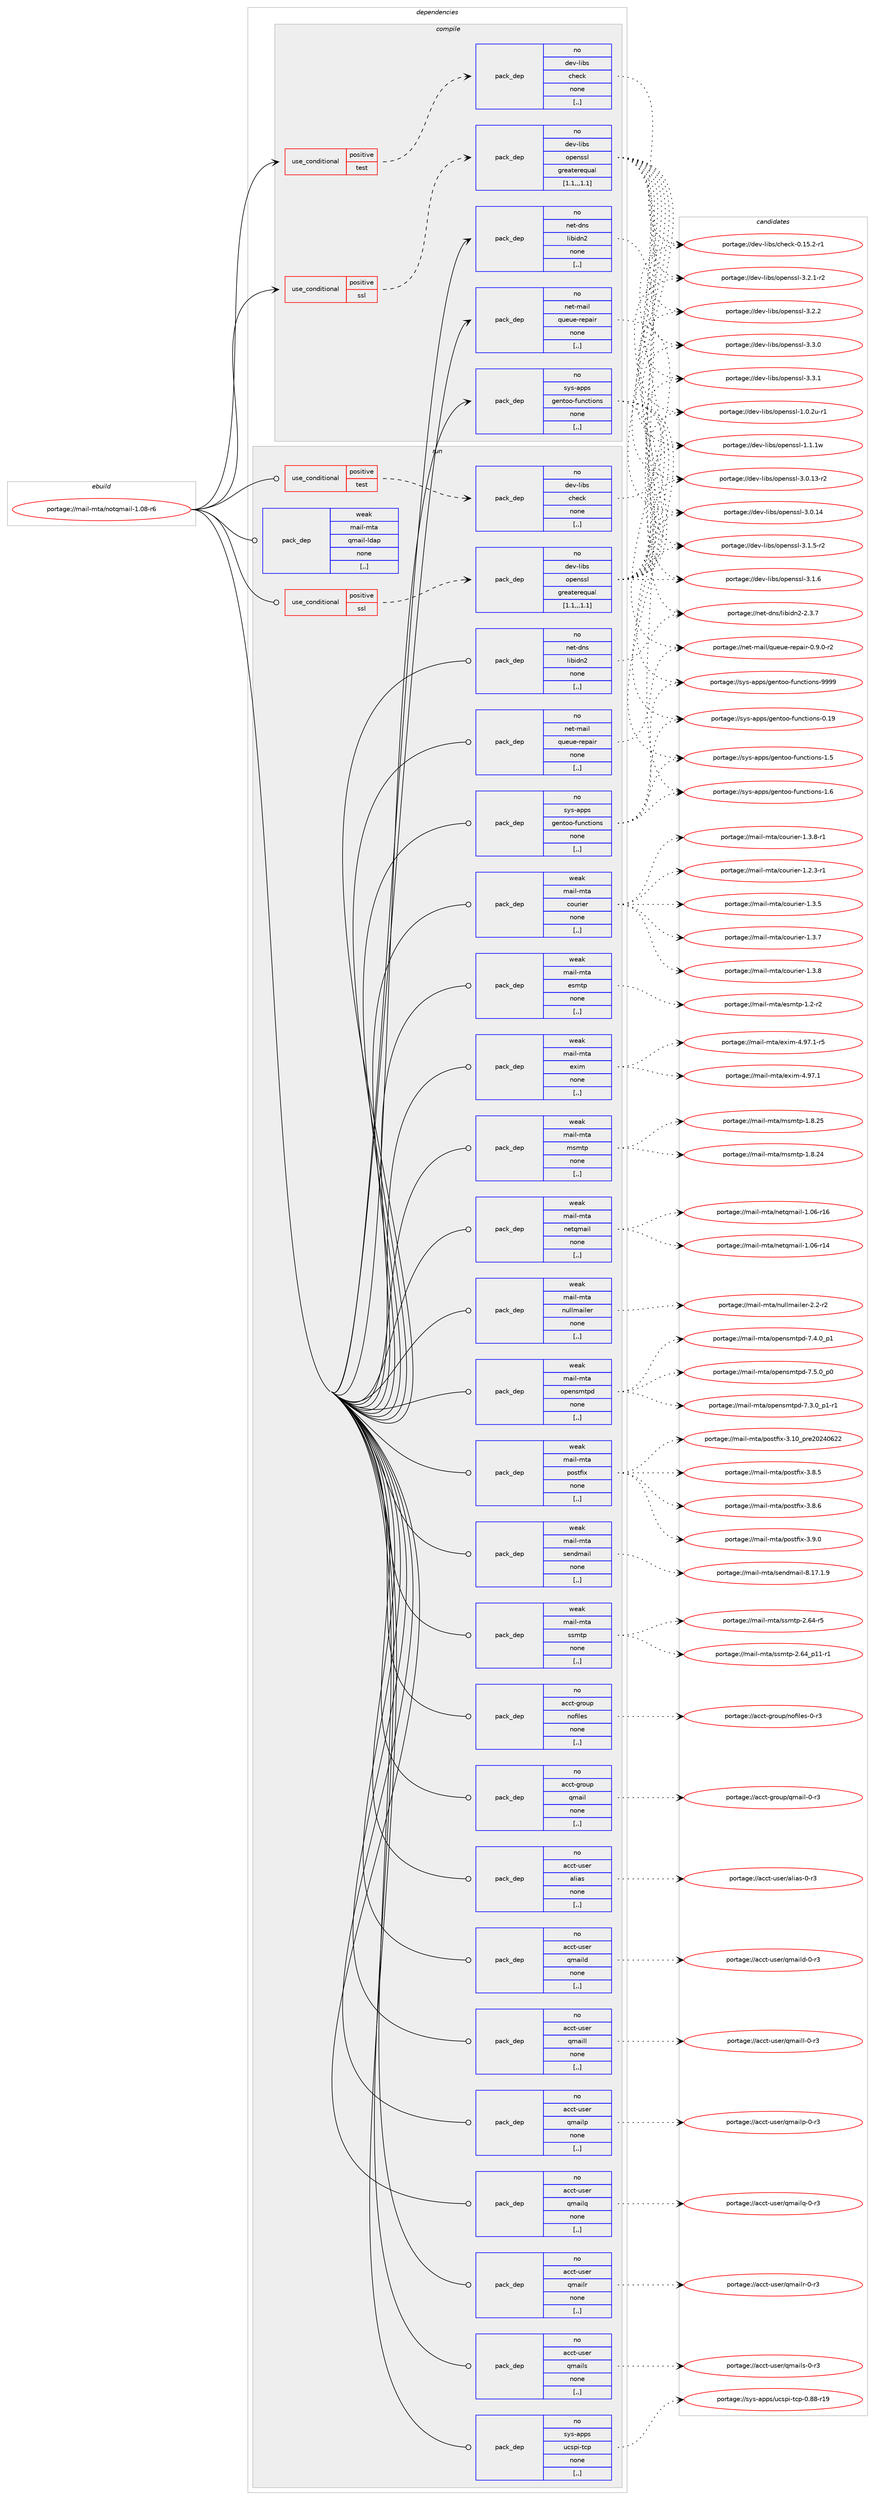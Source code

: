 digraph prolog {

# *************
# Graph options
# *************

newrank=true;
concentrate=true;
compound=true;
graph [rankdir=LR,fontname=Helvetica,fontsize=10,ranksep=1.5];#, ranksep=2.5, nodesep=0.2];
edge  [arrowhead=vee];
node  [fontname=Helvetica,fontsize=10];

# **********
# The ebuild
# **********

subgraph cluster_leftcol {
color=gray;
rank=same;
label=<<i>ebuild</i>>;
id [label="portage://mail-mta/notqmail-1.08-r6", color=red, width=4, href="../mail-mta/notqmail-1.08-r6.svg"];
}

# ****************
# The dependencies
# ****************

subgraph cluster_midcol {
color=gray;
label=<<i>dependencies</i>>;
subgraph cluster_compile {
fillcolor="#eeeeee";
style=filled;
label=<<i>compile</i>>;
subgraph cond69063 {
dependency274754 [label=<<TABLE BORDER="0" CELLBORDER="1" CELLSPACING="0" CELLPADDING="4"><TR><TD ROWSPAN="3" CELLPADDING="10">use_conditional</TD></TR><TR><TD>positive</TD></TR><TR><TD>ssl</TD></TR></TABLE>>, shape=none, color=red];
subgraph pack203435 {
dependency274755 [label=<<TABLE BORDER="0" CELLBORDER="1" CELLSPACING="0" CELLPADDING="4" WIDTH="220"><TR><TD ROWSPAN="6" CELLPADDING="30">pack_dep</TD></TR><TR><TD WIDTH="110">no</TD></TR><TR><TD>dev-libs</TD></TR><TR><TD>openssl</TD></TR><TR><TD>greaterequal</TD></TR><TR><TD>[1.1,,,1.1]</TD></TR></TABLE>>, shape=none, color=blue];
}
dependency274754:e -> dependency274755:w [weight=20,style="dashed",arrowhead="vee"];
}
id:e -> dependency274754:w [weight=20,style="solid",arrowhead="vee"];
subgraph cond69064 {
dependency274756 [label=<<TABLE BORDER="0" CELLBORDER="1" CELLSPACING="0" CELLPADDING="4"><TR><TD ROWSPAN="3" CELLPADDING="10">use_conditional</TD></TR><TR><TD>positive</TD></TR><TR><TD>test</TD></TR></TABLE>>, shape=none, color=red];
subgraph pack203436 {
dependency274757 [label=<<TABLE BORDER="0" CELLBORDER="1" CELLSPACING="0" CELLPADDING="4" WIDTH="220"><TR><TD ROWSPAN="6" CELLPADDING="30">pack_dep</TD></TR><TR><TD WIDTH="110">no</TD></TR><TR><TD>dev-libs</TD></TR><TR><TD>check</TD></TR><TR><TD>none</TD></TR><TR><TD>[,,]</TD></TR></TABLE>>, shape=none, color=blue];
}
dependency274756:e -> dependency274757:w [weight=20,style="dashed",arrowhead="vee"];
}
id:e -> dependency274756:w [weight=20,style="solid",arrowhead="vee"];
subgraph pack203437 {
dependency274758 [label=<<TABLE BORDER="0" CELLBORDER="1" CELLSPACING="0" CELLPADDING="4" WIDTH="220"><TR><TD ROWSPAN="6" CELLPADDING="30">pack_dep</TD></TR><TR><TD WIDTH="110">no</TD></TR><TR><TD>net-dns</TD></TR><TR><TD>libidn2</TD></TR><TR><TD>none</TD></TR><TR><TD>[,,]</TD></TR></TABLE>>, shape=none, color=blue];
}
id:e -> dependency274758:w [weight=20,style="solid",arrowhead="vee"];
subgraph pack203438 {
dependency274759 [label=<<TABLE BORDER="0" CELLBORDER="1" CELLSPACING="0" CELLPADDING="4" WIDTH="220"><TR><TD ROWSPAN="6" CELLPADDING="30">pack_dep</TD></TR><TR><TD WIDTH="110">no</TD></TR><TR><TD>net-mail</TD></TR><TR><TD>queue-repair</TD></TR><TR><TD>none</TD></TR><TR><TD>[,,]</TD></TR></TABLE>>, shape=none, color=blue];
}
id:e -> dependency274759:w [weight=20,style="solid",arrowhead="vee"];
subgraph pack203439 {
dependency274760 [label=<<TABLE BORDER="0" CELLBORDER="1" CELLSPACING="0" CELLPADDING="4" WIDTH="220"><TR><TD ROWSPAN="6" CELLPADDING="30">pack_dep</TD></TR><TR><TD WIDTH="110">no</TD></TR><TR><TD>sys-apps</TD></TR><TR><TD>gentoo-functions</TD></TR><TR><TD>none</TD></TR><TR><TD>[,,]</TD></TR></TABLE>>, shape=none, color=blue];
}
id:e -> dependency274760:w [weight=20,style="solid",arrowhead="vee"];
}
subgraph cluster_compileandrun {
fillcolor="#eeeeee";
style=filled;
label=<<i>compile and run</i>>;
}
subgraph cluster_run {
fillcolor="#eeeeee";
style=filled;
label=<<i>run</i>>;
subgraph cond69065 {
dependency274761 [label=<<TABLE BORDER="0" CELLBORDER="1" CELLSPACING="0" CELLPADDING="4"><TR><TD ROWSPAN="3" CELLPADDING="10">use_conditional</TD></TR><TR><TD>positive</TD></TR><TR><TD>ssl</TD></TR></TABLE>>, shape=none, color=red];
subgraph pack203440 {
dependency274762 [label=<<TABLE BORDER="0" CELLBORDER="1" CELLSPACING="0" CELLPADDING="4" WIDTH="220"><TR><TD ROWSPAN="6" CELLPADDING="30">pack_dep</TD></TR><TR><TD WIDTH="110">no</TD></TR><TR><TD>dev-libs</TD></TR><TR><TD>openssl</TD></TR><TR><TD>greaterequal</TD></TR><TR><TD>[1.1,,,1.1]</TD></TR></TABLE>>, shape=none, color=blue];
}
dependency274761:e -> dependency274762:w [weight=20,style="dashed",arrowhead="vee"];
}
id:e -> dependency274761:w [weight=20,style="solid",arrowhead="odot"];
subgraph cond69066 {
dependency274763 [label=<<TABLE BORDER="0" CELLBORDER="1" CELLSPACING="0" CELLPADDING="4"><TR><TD ROWSPAN="3" CELLPADDING="10">use_conditional</TD></TR><TR><TD>positive</TD></TR><TR><TD>test</TD></TR></TABLE>>, shape=none, color=red];
subgraph pack203441 {
dependency274764 [label=<<TABLE BORDER="0" CELLBORDER="1" CELLSPACING="0" CELLPADDING="4" WIDTH="220"><TR><TD ROWSPAN="6" CELLPADDING="30">pack_dep</TD></TR><TR><TD WIDTH="110">no</TD></TR><TR><TD>dev-libs</TD></TR><TR><TD>check</TD></TR><TR><TD>none</TD></TR><TR><TD>[,,]</TD></TR></TABLE>>, shape=none, color=blue];
}
dependency274763:e -> dependency274764:w [weight=20,style="dashed",arrowhead="vee"];
}
id:e -> dependency274763:w [weight=20,style="solid",arrowhead="odot"];
subgraph pack203442 {
dependency274765 [label=<<TABLE BORDER="0" CELLBORDER="1" CELLSPACING="0" CELLPADDING="4" WIDTH="220"><TR><TD ROWSPAN="6" CELLPADDING="30">pack_dep</TD></TR><TR><TD WIDTH="110">no</TD></TR><TR><TD>acct-group</TD></TR><TR><TD>nofiles</TD></TR><TR><TD>none</TD></TR><TR><TD>[,,]</TD></TR></TABLE>>, shape=none, color=blue];
}
id:e -> dependency274765:w [weight=20,style="solid",arrowhead="odot"];
subgraph pack203443 {
dependency274766 [label=<<TABLE BORDER="0" CELLBORDER="1" CELLSPACING="0" CELLPADDING="4" WIDTH="220"><TR><TD ROWSPAN="6" CELLPADDING="30">pack_dep</TD></TR><TR><TD WIDTH="110">no</TD></TR><TR><TD>acct-group</TD></TR><TR><TD>qmail</TD></TR><TR><TD>none</TD></TR><TR><TD>[,,]</TD></TR></TABLE>>, shape=none, color=blue];
}
id:e -> dependency274766:w [weight=20,style="solid",arrowhead="odot"];
subgraph pack203444 {
dependency274767 [label=<<TABLE BORDER="0" CELLBORDER="1" CELLSPACING="0" CELLPADDING="4" WIDTH="220"><TR><TD ROWSPAN="6" CELLPADDING="30">pack_dep</TD></TR><TR><TD WIDTH="110">no</TD></TR><TR><TD>acct-user</TD></TR><TR><TD>alias</TD></TR><TR><TD>none</TD></TR><TR><TD>[,,]</TD></TR></TABLE>>, shape=none, color=blue];
}
id:e -> dependency274767:w [weight=20,style="solid",arrowhead="odot"];
subgraph pack203445 {
dependency274768 [label=<<TABLE BORDER="0" CELLBORDER="1" CELLSPACING="0" CELLPADDING="4" WIDTH="220"><TR><TD ROWSPAN="6" CELLPADDING="30">pack_dep</TD></TR><TR><TD WIDTH="110">no</TD></TR><TR><TD>acct-user</TD></TR><TR><TD>qmaild</TD></TR><TR><TD>none</TD></TR><TR><TD>[,,]</TD></TR></TABLE>>, shape=none, color=blue];
}
id:e -> dependency274768:w [weight=20,style="solid",arrowhead="odot"];
subgraph pack203446 {
dependency274769 [label=<<TABLE BORDER="0" CELLBORDER="1" CELLSPACING="0" CELLPADDING="4" WIDTH="220"><TR><TD ROWSPAN="6" CELLPADDING="30">pack_dep</TD></TR><TR><TD WIDTH="110">no</TD></TR><TR><TD>acct-user</TD></TR><TR><TD>qmaill</TD></TR><TR><TD>none</TD></TR><TR><TD>[,,]</TD></TR></TABLE>>, shape=none, color=blue];
}
id:e -> dependency274769:w [weight=20,style="solid",arrowhead="odot"];
subgraph pack203447 {
dependency274770 [label=<<TABLE BORDER="0" CELLBORDER="1" CELLSPACING="0" CELLPADDING="4" WIDTH="220"><TR><TD ROWSPAN="6" CELLPADDING="30">pack_dep</TD></TR><TR><TD WIDTH="110">no</TD></TR><TR><TD>acct-user</TD></TR><TR><TD>qmailp</TD></TR><TR><TD>none</TD></TR><TR><TD>[,,]</TD></TR></TABLE>>, shape=none, color=blue];
}
id:e -> dependency274770:w [weight=20,style="solid",arrowhead="odot"];
subgraph pack203448 {
dependency274771 [label=<<TABLE BORDER="0" CELLBORDER="1" CELLSPACING="0" CELLPADDING="4" WIDTH="220"><TR><TD ROWSPAN="6" CELLPADDING="30">pack_dep</TD></TR><TR><TD WIDTH="110">no</TD></TR><TR><TD>acct-user</TD></TR><TR><TD>qmailq</TD></TR><TR><TD>none</TD></TR><TR><TD>[,,]</TD></TR></TABLE>>, shape=none, color=blue];
}
id:e -> dependency274771:w [weight=20,style="solid",arrowhead="odot"];
subgraph pack203449 {
dependency274772 [label=<<TABLE BORDER="0" CELLBORDER="1" CELLSPACING="0" CELLPADDING="4" WIDTH="220"><TR><TD ROWSPAN="6" CELLPADDING="30">pack_dep</TD></TR><TR><TD WIDTH="110">no</TD></TR><TR><TD>acct-user</TD></TR><TR><TD>qmailr</TD></TR><TR><TD>none</TD></TR><TR><TD>[,,]</TD></TR></TABLE>>, shape=none, color=blue];
}
id:e -> dependency274772:w [weight=20,style="solid",arrowhead="odot"];
subgraph pack203450 {
dependency274773 [label=<<TABLE BORDER="0" CELLBORDER="1" CELLSPACING="0" CELLPADDING="4" WIDTH="220"><TR><TD ROWSPAN="6" CELLPADDING="30">pack_dep</TD></TR><TR><TD WIDTH="110">no</TD></TR><TR><TD>acct-user</TD></TR><TR><TD>qmails</TD></TR><TR><TD>none</TD></TR><TR><TD>[,,]</TD></TR></TABLE>>, shape=none, color=blue];
}
id:e -> dependency274773:w [weight=20,style="solid",arrowhead="odot"];
subgraph pack203451 {
dependency274774 [label=<<TABLE BORDER="0" CELLBORDER="1" CELLSPACING="0" CELLPADDING="4" WIDTH="220"><TR><TD ROWSPAN="6" CELLPADDING="30">pack_dep</TD></TR><TR><TD WIDTH="110">no</TD></TR><TR><TD>net-dns</TD></TR><TR><TD>libidn2</TD></TR><TR><TD>none</TD></TR><TR><TD>[,,]</TD></TR></TABLE>>, shape=none, color=blue];
}
id:e -> dependency274774:w [weight=20,style="solid",arrowhead="odot"];
subgraph pack203452 {
dependency274775 [label=<<TABLE BORDER="0" CELLBORDER="1" CELLSPACING="0" CELLPADDING="4" WIDTH="220"><TR><TD ROWSPAN="6" CELLPADDING="30">pack_dep</TD></TR><TR><TD WIDTH="110">no</TD></TR><TR><TD>net-mail</TD></TR><TR><TD>queue-repair</TD></TR><TR><TD>none</TD></TR><TR><TD>[,,]</TD></TR></TABLE>>, shape=none, color=blue];
}
id:e -> dependency274775:w [weight=20,style="solid",arrowhead="odot"];
subgraph pack203453 {
dependency274776 [label=<<TABLE BORDER="0" CELLBORDER="1" CELLSPACING="0" CELLPADDING="4" WIDTH="220"><TR><TD ROWSPAN="6" CELLPADDING="30">pack_dep</TD></TR><TR><TD WIDTH="110">no</TD></TR><TR><TD>sys-apps</TD></TR><TR><TD>gentoo-functions</TD></TR><TR><TD>none</TD></TR><TR><TD>[,,]</TD></TR></TABLE>>, shape=none, color=blue];
}
id:e -> dependency274776:w [weight=20,style="solid",arrowhead="odot"];
subgraph pack203454 {
dependency274777 [label=<<TABLE BORDER="0" CELLBORDER="1" CELLSPACING="0" CELLPADDING="4" WIDTH="220"><TR><TD ROWSPAN="6" CELLPADDING="30">pack_dep</TD></TR><TR><TD WIDTH="110">no</TD></TR><TR><TD>sys-apps</TD></TR><TR><TD>ucspi-tcp</TD></TR><TR><TD>none</TD></TR><TR><TD>[,,]</TD></TR></TABLE>>, shape=none, color=blue];
}
id:e -> dependency274777:w [weight=20,style="solid",arrowhead="odot"];
subgraph pack203455 {
dependency274778 [label=<<TABLE BORDER="0" CELLBORDER="1" CELLSPACING="0" CELLPADDING="4" WIDTH="220"><TR><TD ROWSPAN="6" CELLPADDING="30">pack_dep</TD></TR><TR><TD WIDTH="110">weak</TD></TR><TR><TD>mail-mta</TD></TR><TR><TD>courier</TD></TR><TR><TD>none</TD></TR><TR><TD>[,,]</TD></TR></TABLE>>, shape=none, color=blue];
}
id:e -> dependency274778:w [weight=20,style="solid",arrowhead="odot"];
subgraph pack203456 {
dependency274779 [label=<<TABLE BORDER="0" CELLBORDER="1" CELLSPACING="0" CELLPADDING="4" WIDTH="220"><TR><TD ROWSPAN="6" CELLPADDING="30">pack_dep</TD></TR><TR><TD WIDTH="110">weak</TD></TR><TR><TD>mail-mta</TD></TR><TR><TD>esmtp</TD></TR><TR><TD>none</TD></TR><TR><TD>[,,]</TD></TR></TABLE>>, shape=none, color=blue];
}
id:e -> dependency274779:w [weight=20,style="solid",arrowhead="odot"];
subgraph pack203457 {
dependency274780 [label=<<TABLE BORDER="0" CELLBORDER="1" CELLSPACING="0" CELLPADDING="4" WIDTH="220"><TR><TD ROWSPAN="6" CELLPADDING="30">pack_dep</TD></TR><TR><TD WIDTH="110">weak</TD></TR><TR><TD>mail-mta</TD></TR><TR><TD>exim</TD></TR><TR><TD>none</TD></TR><TR><TD>[,,]</TD></TR></TABLE>>, shape=none, color=blue];
}
id:e -> dependency274780:w [weight=20,style="solid",arrowhead="odot"];
subgraph pack203458 {
dependency274781 [label=<<TABLE BORDER="0" CELLBORDER="1" CELLSPACING="0" CELLPADDING="4" WIDTH="220"><TR><TD ROWSPAN="6" CELLPADDING="30">pack_dep</TD></TR><TR><TD WIDTH="110">weak</TD></TR><TR><TD>mail-mta</TD></TR><TR><TD>msmtp</TD></TR><TR><TD>none</TD></TR><TR><TD>[,,]</TD></TR></TABLE>>, shape=none, color=blue];
}
id:e -> dependency274781:w [weight=20,style="solid",arrowhead="odot"];
subgraph pack203459 {
dependency274782 [label=<<TABLE BORDER="0" CELLBORDER="1" CELLSPACING="0" CELLPADDING="4" WIDTH="220"><TR><TD ROWSPAN="6" CELLPADDING="30">pack_dep</TD></TR><TR><TD WIDTH="110">weak</TD></TR><TR><TD>mail-mta</TD></TR><TR><TD>netqmail</TD></TR><TR><TD>none</TD></TR><TR><TD>[,,]</TD></TR></TABLE>>, shape=none, color=blue];
}
id:e -> dependency274782:w [weight=20,style="solid",arrowhead="odot"];
subgraph pack203460 {
dependency274783 [label=<<TABLE BORDER="0" CELLBORDER="1" CELLSPACING="0" CELLPADDING="4" WIDTH="220"><TR><TD ROWSPAN="6" CELLPADDING="30">pack_dep</TD></TR><TR><TD WIDTH="110">weak</TD></TR><TR><TD>mail-mta</TD></TR><TR><TD>nullmailer</TD></TR><TR><TD>none</TD></TR><TR><TD>[,,]</TD></TR></TABLE>>, shape=none, color=blue];
}
id:e -> dependency274783:w [weight=20,style="solid",arrowhead="odot"];
subgraph pack203461 {
dependency274784 [label=<<TABLE BORDER="0" CELLBORDER="1" CELLSPACING="0" CELLPADDING="4" WIDTH="220"><TR><TD ROWSPAN="6" CELLPADDING="30">pack_dep</TD></TR><TR><TD WIDTH="110">weak</TD></TR><TR><TD>mail-mta</TD></TR><TR><TD>opensmtpd</TD></TR><TR><TD>none</TD></TR><TR><TD>[,,]</TD></TR></TABLE>>, shape=none, color=blue];
}
id:e -> dependency274784:w [weight=20,style="solid",arrowhead="odot"];
subgraph pack203462 {
dependency274785 [label=<<TABLE BORDER="0" CELLBORDER="1" CELLSPACING="0" CELLPADDING="4" WIDTH="220"><TR><TD ROWSPAN="6" CELLPADDING="30">pack_dep</TD></TR><TR><TD WIDTH="110">weak</TD></TR><TR><TD>mail-mta</TD></TR><TR><TD>postfix</TD></TR><TR><TD>none</TD></TR><TR><TD>[,,]</TD></TR></TABLE>>, shape=none, color=blue];
}
id:e -> dependency274785:w [weight=20,style="solid",arrowhead="odot"];
subgraph pack203463 {
dependency274786 [label=<<TABLE BORDER="0" CELLBORDER="1" CELLSPACING="0" CELLPADDING="4" WIDTH="220"><TR><TD ROWSPAN="6" CELLPADDING="30">pack_dep</TD></TR><TR><TD WIDTH="110">weak</TD></TR><TR><TD>mail-mta</TD></TR><TR><TD>qmail-ldap</TD></TR><TR><TD>none</TD></TR><TR><TD>[,,]</TD></TR></TABLE>>, shape=none, color=blue];
}
id:e -> dependency274786:w [weight=20,style="solid",arrowhead="odot"];
subgraph pack203464 {
dependency274787 [label=<<TABLE BORDER="0" CELLBORDER="1" CELLSPACING="0" CELLPADDING="4" WIDTH="220"><TR><TD ROWSPAN="6" CELLPADDING="30">pack_dep</TD></TR><TR><TD WIDTH="110">weak</TD></TR><TR><TD>mail-mta</TD></TR><TR><TD>sendmail</TD></TR><TR><TD>none</TD></TR><TR><TD>[,,]</TD></TR></TABLE>>, shape=none, color=blue];
}
id:e -> dependency274787:w [weight=20,style="solid",arrowhead="odot"];
subgraph pack203465 {
dependency274788 [label=<<TABLE BORDER="0" CELLBORDER="1" CELLSPACING="0" CELLPADDING="4" WIDTH="220"><TR><TD ROWSPAN="6" CELLPADDING="30">pack_dep</TD></TR><TR><TD WIDTH="110">weak</TD></TR><TR><TD>mail-mta</TD></TR><TR><TD>ssmtp</TD></TR><TR><TD>none</TD></TR><TR><TD>[,,]</TD></TR></TABLE>>, shape=none, color=blue];
}
id:e -> dependency274788:w [weight=20,style="solid",arrowhead="odot"];
}
}

# **************
# The candidates
# **************

subgraph cluster_choices {
rank=same;
color=gray;
label=<<i>candidates</i>>;

subgraph choice203435 {
color=black;
nodesep=1;
choice1001011184510810598115471111121011101151151084549464846501174511449 [label="portage://dev-libs/openssl-1.0.2u-r1", color=red, width=4,href="../dev-libs/openssl-1.0.2u-r1.svg"];
choice100101118451081059811547111112101110115115108454946494649119 [label="portage://dev-libs/openssl-1.1.1w", color=red, width=4,href="../dev-libs/openssl-1.1.1w.svg"];
choice100101118451081059811547111112101110115115108455146484649514511450 [label="portage://dev-libs/openssl-3.0.13-r2", color=red, width=4,href="../dev-libs/openssl-3.0.13-r2.svg"];
choice10010111845108105981154711111210111011511510845514648464952 [label="portage://dev-libs/openssl-3.0.14", color=red, width=4,href="../dev-libs/openssl-3.0.14.svg"];
choice1001011184510810598115471111121011101151151084551464946534511450 [label="portage://dev-libs/openssl-3.1.5-r2", color=red, width=4,href="../dev-libs/openssl-3.1.5-r2.svg"];
choice100101118451081059811547111112101110115115108455146494654 [label="portage://dev-libs/openssl-3.1.6", color=red, width=4,href="../dev-libs/openssl-3.1.6.svg"];
choice1001011184510810598115471111121011101151151084551465046494511450 [label="portage://dev-libs/openssl-3.2.1-r2", color=red, width=4,href="../dev-libs/openssl-3.2.1-r2.svg"];
choice100101118451081059811547111112101110115115108455146504650 [label="portage://dev-libs/openssl-3.2.2", color=red, width=4,href="../dev-libs/openssl-3.2.2.svg"];
choice100101118451081059811547111112101110115115108455146514648 [label="portage://dev-libs/openssl-3.3.0", color=red, width=4,href="../dev-libs/openssl-3.3.0.svg"];
choice100101118451081059811547111112101110115115108455146514649 [label="portage://dev-libs/openssl-3.3.1", color=red, width=4,href="../dev-libs/openssl-3.3.1.svg"];
dependency274755:e -> choice1001011184510810598115471111121011101151151084549464846501174511449:w [style=dotted,weight="100"];
dependency274755:e -> choice100101118451081059811547111112101110115115108454946494649119:w [style=dotted,weight="100"];
dependency274755:e -> choice100101118451081059811547111112101110115115108455146484649514511450:w [style=dotted,weight="100"];
dependency274755:e -> choice10010111845108105981154711111210111011511510845514648464952:w [style=dotted,weight="100"];
dependency274755:e -> choice1001011184510810598115471111121011101151151084551464946534511450:w [style=dotted,weight="100"];
dependency274755:e -> choice100101118451081059811547111112101110115115108455146494654:w [style=dotted,weight="100"];
dependency274755:e -> choice1001011184510810598115471111121011101151151084551465046494511450:w [style=dotted,weight="100"];
dependency274755:e -> choice100101118451081059811547111112101110115115108455146504650:w [style=dotted,weight="100"];
dependency274755:e -> choice100101118451081059811547111112101110115115108455146514648:w [style=dotted,weight="100"];
dependency274755:e -> choice100101118451081059811547111112101110115115108455146514649:w [style=dotted,weight="100"];
}
subgraph choice203436 {
color=black;
nodesep=1;
choice1001011184510810598115479910410199107454846495346504511449 [label="portage://dev-libs/check-0.15.2-r1", color=red, width=4,href="../dev-libs/check-0.15.2-r1.svg"];
dependency274757:e -> choice1001011184510810598115479910410199107454846495346504511449:w [style=dotted,weight="100"];
}
subgraph choice203437 {
color=black;
nodesep=1;
choice11010111645100110115471081059810510011050455046514655 [label="portage://net-dns/libidn2-2.3.7", color=red, width=4,href="../net-dns/libidn2-2.3.7.svg"];
dependency274758:e -> choice11010111645100110115471081059810510011050455046514655:w [style=dotted,weight="100"];
}
subgraph choice203438 {
color=black;
nodesep=1;
choice11010111645109971051084711311710111710145114101112971051144548465746484511450 [label="portage://net-mail/queue-repair-0.9.0-r2", color=red, width=4,href="../net-mail/queue-repair-0.9.0-r2.svg"];
dependency274759:e -> choice11010111645109971051084711311710111710145114101112971051144548465746484511450:w [style=dotted,weight="100"];
}
subgraph choice203439 {
color=black;
nodesep=1;
choice11512111545971121121154710310111011611111145102117110991161051111101154548464957 [label="portage://sys-apps/gentoo-functions-0.19", color=red, width=4,href="../sys-apps/gentoo-functions-0.19.svg"];
choice115121115459711211211547103101110116111111451021171109911610511111011545494653 [label="portage://sys-apps/gentoo-functions-1.5", color=red, width=4,href="../sys-apps/gentoo-functions-1.5.svg"];
choice115121115459711211211547103101110116111111451021171109911610511111011545494654 [label="portage://sys-apps/gentoo-functions-1.6", color=red, width=4,href="../sys-apps/gentoo-functions-1.6.svg"];
choice11512111545971121121154710310111011611111145102117110991161051111101154557575757 [label="portage://sys-apps/gentoo-functions-9999", color=red, width=4,href="../sys-apps/gentoo-functions-9999.svg"];
dependency274760:e -> choice11512111545971121121154710310111011611111145102117110991161051111101154548464957:w [style=dotted,weight="100"];
dependency274760:e -> choice115121115459711211211547103101110116111111451021171109911610511111011545494653:w [style=dotted,weight="100"];
dependency274760:e -> choice115121115459711211211547103101110116111111451021171109911610511111011545494654:w [style=dotted,weight="100"];
dependency274760:e -> choice11512111545971121121154710310111011611111145102117110991161051111101154557575757:w [style=dotted,weight="100"];
}
subgraph choice203440 {
color=black;
nodesep=1;
choice1001011184510810598115471111121011101151151084549464846501174511449 [label="portage://dev-libs/openssl-1.0.2u-r1", color=red, width=4,href="../dev-libs/openssl-1.0.2u-r1.svg"];
choice100101118451081059811547111112101110115115108454946494649119 [label="portage://dev-libs/openssl-1.1.1w", color=red, width=4,href="../dev-libs/openssl-1.1.1w.svg"];
choice100101118451081059811547111112101110115115108455146484649514511450 [label="portage://dev-libs/openssl-3.0.13-r2", color=red, width=4,href="../dev-libs/openssl-3.0.13-r2.svg"];
choice10010111845108105981154711111210111011511510845514648464952 [label="portage://dev-libs/openssl-3.0.14", color=red, width=4,href="../dev-libs/openssl-3.0.14.svg"];
choice1001011184510810598115471111121011101151151084551464946534511450 [label="portage://dev-libs/openssl-3.1.5-r2", color=red, width=4,href="../dev-libs/openssl-3.1.5-r2.svg"];
choice100101118451081059811547111112101110115115108455146494654 [label="portage://dev-libs/openssl-3.1.6", color=red, width=4,href="../dev-libs/openssl-3.1.6.svg"];
choice1001011184510810598115471111121011101151151084551465046494511450 [label="portage://dev-libs/openssl-3.2.1-r2", color=red, width=4,href="../dev-libs/openssl-3.2.1-r2.svg"];
choice100101118451081059811547111112101110115115108455146504650 [label="portage://dev-libs/openssl-3.2.2", color=red, width=4,href="../dev-libs/openssl-3.2.2.svg"];
choice100101118451081059811547111112101110115115108455146514648 [label="portage://dev-libs/openssl-3.3.0", color=red, width=4,href="../dev-libs/openssl-3.3.0.svg"];
choice100101118451081059811547111112101110115115108455146514649 [label="portage://dev-libs/openssl-3.3.1", color=red, width=4,href="../dev-libs/openssl-3.3.1.svg"];
dependency274762:e -> choice1001011184510810598115471111121011101151151084549464846501174511449:w [style=dotted,weight="100"];
dependency274762:e -> choice100101118451081059811547111112101110115115108454946494649119:w [style=dotted,weight="100"];
dependency274762:e -> choice100101118451081059811547111112101110115115108455146484649514511450:w [style=dotted,weight="100"];
dependency274762:e -> choice10010111845108105981154711111210111011511510845514648464952:w [style=dotted,weight="100"];
dependency274762:e -> choice1001011184510810598115471111121011101151151084551464946534511450:w [style=dotted,weight="100"];
dependency274762:e -> choice100101118451081059811547111112101110115115108455146494654:w [style=dotted,weight="100"];
dependency274762:e -> choice1001011184510810598115471111121011101151151084551465046494511450:w [style=dotted,weight="100"];
dependency274762:e -> choice100101118451081059811547111112101110115115108455146504650:w [style=dotted,weight="100"];
dependency274762:e -> choice100101118451081059811547111112101110115115108455146514648:w [style=dotted,weight="100"];
dependency274762:e -> choice100101118451081059811547111112101110115115108455146514649:w [style=dotted,weight="100"];
}
subgraph choice203441 {
color=black;
nodesep=1;
choice1001011184510810598115479910410199107454846495346504511449 [label="portage://dev-libs/check-0.15.2-r1", color=red, width=4,href="../dev-libs/check-0.15.2-r1.svg"];
dependency274764:e -> choice1001011184510810598115479910410199107454846495346504511449:w [style=dotted,weight="100"];
}
subgraph choice203442 {
color=black;
nodesep=1;
choice979999116451031141111171124711011110210510810111545484511451 [label="portage://acct-group/nofiles-0-r3", color=red, width=4,href="../acct-group/nofiles-0-r3.svg"];
dependency274765:e -> choice979999116451031141111171124711011110210510810111545484511451:w [style=dotted,weight="100"];
}
subgraph choice203443 {
color=black;
nodesep=1;
choice97999911645103114111117112471131099710510845484511451 [label="portage://acct-group/qmail-0-r3", color=red, width=4,href="../acct-group/qmail-0-r3.svg"];
dependency274766:e -> choice97999911645103114111117112471131099710510845484511451:w [style=dotted,weight="100"];
}
subgraph choice203444 {
color=black;
nodesep=1;
choice9799991164511711510111447971081059711545484511451 [label="portage://acct-user/alias-0-r3", color=red, width=4,href="../acct-user/alias-0-r3.svg"];
dependency274767:e -> choice9799991164511711510111447971081059711545484511451:w [style=dotted,weight="100"];
}
subgraph choice203445 {
color=black;
nodesep=1;
choice97999911645117115101114471131099710510810045484511451 [label="portage://acct-user/qmaild-0-r3", color=red, width=4,href="../acct-user/qmaild-0-r3.svg"];
dependency274768:e -> choice97999911645117115101114471131099710510810045484511451:w [style=dotted,weight="100"];
}
subgraph choice203446 {
color=black;
nodesep=1;
choice97999911645117115101114471131099710510810845484511451 [label="portage://acct-user/qmaill-0-r3", color=red, width=4,href="../acct-user/qmaill-0-r3.svg"];
dependency274769:e -> choice97999911645117115101114471131099710510810845484511451:w [style=dotted,weight="100"];
}
subgraph choice203447 {
color=black;
nodesep=1;
choice97999911645117115101114471131099710510811245484511451 [label="portage://acct-user/qmailp-0-r3", color=red, width=4,href="../acct-user/qmailp-0-r3.svg"];
dependency274770:e -> choice97999911645117115101114471131099710510811245484511451:w [style=dotted,weight="100"];
}
subgraph choice203448 {
color=black;
nodesep=1;
choice97999911645117115101114471131099710510811345484511451 [label="portage://acct-user/qmailq-0-r3", color=red, width=4,href="../acct-user/qmailq-0-r3.svg"];
dependency274771:e -> choice97999911645117115101114471131099710510811345484511451:w [style=dotted,weight="100"];
}
subgraph choice203449 {
color=black;
nodesep=1;
choice97999911645117115101114471131099710510811445484511451 [label="portage://acct-user/qmailr-0-r3", color=red, width=4,href="../acct-user/qmailr-0-r3.svg"];
dependency274772:e -> choice97999911645117115101114471131099710510811445484511451:w [style=dotted,weight="100"];
}
subgraph choice203450 {
color=black;
nodesep=1;
choice97999911645117115101114471131099710510811545484511451 [label="portage://acct-user/qmails-0-r3", color=red, width=4,href="../acct-user/qmails-0-r3.svg"];
dependency274773:e -> choice97999911645117115101114471131099710510811545484511451:w [style=dotted,weight="100"];
}
subgraph choice203451 {
color=black;
nodesep=1;
choice11010111645100110115471081059810510011050455046514655 [label="portage://net-dns/libidn2-2.3.7", color=red, width=4,href="../net-dns/libidn2-2.3.7.svg"];
dependency274774:e -> choice11010111645100110115471081059810510011050455046514655:w [style=dotted,weight="100"];
}
subgraph choice203452 {
color=black;
nodesep=1;
choice11010111645109971051084711311710111710145114101112971051144548465746484511450 [label="portage://net-mail/queue-repair-0.9.0-r2", color=red, width=4,href="../net-mail/queue-repair-0.9.0-r2.svg"];
dependency274775:e -> choice11010111645109971051084711311710111710145114101112971051144548465746484511450:w [style=dotted,weight="100"];
}
subgraph choice203453 {
color=black;
nodesep=1;
choice11512111545971121121154710310111011611111145102117110991161051111101154548464957 [label="portage://sys-apps/gentoo-functions-0.19", color=red, width=4,href="../sys-apps/gentoo-functions-0.19.svg"];
choice115121115459711211211547103101110116111111451021171109911610511111011545494653 [label="portage://sys-apps/gentoo-functions-1.5", color=red, width=4,href="../sys-apps/gentoo-functions-1.5.svg"];
choice115121115459711211211547103101110116111111451021171109911610511111011545494654 [label="portage://sys-apps/gentoo-functions-1.6", color=red, width=4,href="../sys-apps/gentoo-functions-1.6.svg"];
choice11512111545971121121154710310111011611111145102117110991161051111101154557575757 [label="portage://sys-apps/gentoo-functions-9999", color=red, width=4,href="../sys-apps/gentoo-functions-9999.svg"];
dependency274776:e -> choice11512111545971121121154710310111011611111145102117110991161051111101154548464957:w [style=dotted,weight="100"];
dependency274776:e -> choice115121115459711211211547103101110116111111451021171109911610511111011545494653:w [style=dotted,weight="100"];
dependency274776:e -> choice115121115459711211211547103101110116111111451021171109911610511111011545494654:w [style=dotted,weight="100"];
dependency274776:e -> choice11512111545971121121154710310111011611111145102117110991161051111101154557575757:w [style=dotted,weight="100"];
}
subgraph choice203454 {
color=black;
nodesep=1;
choice1151211154597112112115471179911511210545116991124548465656451144957 [label="portage://sys-apps/ucspi-tcp-0.88-r19", color=red, width=4,href="../sys-apps/ucspi-tcp-0.88-r19.svg"];
dependency274777:e -> choice1151211154597112112115471179911511210545116991124548465656451144957:w [style=dotted,weight="100"];
}
subgraph choice203455 {
color=black;
nodesep=1;
choice10997105108451091169747991111171141051011144549465046514511449 [label="portage://mail-mta/courier-1.2.3-r1", color=red, width=4,href="../mail-mta/courier-1.2.3-r1.svg"];
choice1099710510845109116974799111117114105101114454946514653 [label="portage://mail-mta/courier-1.3.5", color=red, width=4,href="../mail-mta/courier-1.3.5.svg"];
choice1099710510845109116974799111117114105101114454946514655 [label="portage://mail-mta/courier-1.3.7", color=red, width=4,href="../mail-mta/courier-1.3.7.svg"];
choice1099710510845109116974799111117114105101114454946514656 [label="portage://mail-mta/courier-1.3.8", color=red, width=4,href="../mail-mta/courier-1.3.8.svg"];
choice10997105108451091169747991111171141051011144549465146564511449 [label="portage://mail-mta/courier-1.3.8-r1", color=red, width=4,href="../mail-mta/courier-1.3.8-r1.svg"];
dependency274778:e -> choice10997105108451091169747991111171141051011144549465046514511449:w [style=dotted,weight="100"];
dependency274778:e -> choice1099710510845109116974799111117114105101114454946514653:w [style=dotted,weight="100"];
dependency274778:e -> choice1099710510845109116974799111117114105101114454946514655:w [style=dotted,weight="100"];
dependency274778:e -> choice1099710510845109116974799111117114105101114454946514656:w [style=dotted,weight="100"];
dependency274778:e -> choice10997105108451091169747991111171141051011144549465146564511449:w [style=dotted,weight="100"];
}
subgraph choice203456 {
color=black;
nodesep=1;
choice10997105108451091169747101115109116112454946504511450 [label="portage://mail-mta/esmtp-1.2-r2", color=red, width=4,href="../mail-mta/esmtp-1.2-r2.svg"];
dependency274779:e -> choice10997105108451091169747101115109116112454946504511450:w [style=dotted,weight="100"];
}
subgraph choice203457 {
color=black;
nodesep=1;
choice1099710510845109116974710112010510945524657554649 [label="portage://mail-mta/exim-4.97.1", color=red, width=4,href="../mail-mta/exim-4.97.1.svg"];
choice10997105108451091169747101120105109455246575546494511453 [label="portage://mail-mta/exim-4.97.1-r5", color=red, width=4,href="../mail-mta/exim-4.97.1-r5.svg"];
dependency274780:e -> choice1099710510845109116974710112010510945524657554649:w [style=dotted,weight="100"];
dependency274780:e -> choice10997105108451091169747101120105109455246575546494511453:w [style=dotted,weight="100"];
}
subgraph choice203458 {
color=black;
nodesep=1;
choice1099710510845109116974710911510911611245494656465052 [label="portage://mail-mta/msmtp-1.8.24", color=red, width=4,href="../mail-mta/msmtp-1.8.24.svg"];
choice1099710510845109116974710911510911611245494656465053 [label="portage://mail-mta/msmtp-1.8.25", color=red, width=4,href="../mail-mta/msmtp-1.8.25.svg"];
dependency274781:e -> choice1099710510845109116974710911510911611245494656465052:w [style=dotted,weight="100"];
dependency274781:e -> choice1099710510845109116974710911510911611245494656465053:w [style=dotted,weight="100"];
}
subgraph choice203459 {
color=black;
nodesep=1;
choice10997105108451091169747110101116113109971051084549464854451144952 [label="portage://mail-mta/netqmail-1.06-r14", color=red, width=4,href="../mail-mta/netqmail-1.06-r14.svg"];
choice10997105108451091169747110101116113109971051084549464854451144954 [label="portage://mail-mta/netqmail-1.06-r16", color=red, width=4,href="../mail-mta/netqmail-1.06-r16.svg"];
dependency274782:e -> choice10997105108451091169747110101116113109971051084549464854451144952:w [style=dotted,weight="100"];
dependency274782:e -> choice10997105108451091169747110101116113109971051084549464854451144954:w [style=dotted,weight="100"];
}
subgraph choice203460 {
color=black;
nodesep=1;
choice1099710510845109116974711011710810810997105108101114455046504511450 [label="portage://mail-mta/nullmailer-2.2-r2", color=red, width=4,href="../mail-mta/nullmailer-2.2-r2.svg"];
dependency274783:e -> choice1099710510845109116974711011710810810997105108101114455046504511450:w [style=dotted,weight="100"];
}
subgraph choice203461 {
color=black;
nodesep=1;
choice1099710510845109116974711111210111011510911611210045554651464895112494511449 [label="portage://mail-mta/opensmtpd-7.3.0_p1-r1", color=red, width=4,href="../mail-mta/opensmtpd-7.3.0_p1-r1.svg"];
choice109971051084510911697471111121011101151091161121004555465246489511249 [label="portage://mail-mta/opensmtpd-7.4.0_p1", color=red, width=4,href="../mail-mta/opensmtpd-7.4.0_p1.svg"];
choice109971051084510911697471111121011101151091161121004555465346489511248 [label="portage://mail-mta/opensmtpd-7.5.0_p0", color=red, width=4,href="../mail-mta/opensmtpd-7.5.0_p0.svg"];
dependency274784:e -> choice1099710510845109116974711111210111011510911611210045554651464895112494511449:w [style=dotted,weight="100"];
dependency274784:e -> choice109971051084510911697471111121011101151091161121004555465246489511249:w [style=dotted,weight="100"];
dependency274784:e -> choice109971051084510911697471111121011101151091161121004555465346489511248:w [style=dotted,weight="100"];
}
subgraph choice203462 {
color=black;
nodesep=1;
choice109971051084510911697471121111151161021051204551464948951121141015048505248545050 [label="portage://mail-mta/postfix-3.10_pre20240622", color=red, width=4,href="../mail-mta/postfix-3.10_pre20240622.svg"];
choice10997105108451091169747112111115116102105120455146564653 [label="portage://mail-mta/postfix-3.8.5", color=red, width=4,href="../mail-mta/postfix-3.8.5.svg"];
choice10997105108451091169747112111115116102105120455146564654 [label="portage://mail-mta/postfix-3.8.6", color=red, width=4,href="../mail-mta/postfix-3.8.6.svg"];
choice10997105108451091169747112111115116102105120455146574648 [label="portage://mail-mta/postfix-3.9.0", color=red, width=4,href="../mail-mta/postfix-3.9.0.svg"];
dependency274785:e -> choice109971051084510911697471121111151161021051204551464948951121141015048505248545050:w [style=dotted,weight="100"];
dependency274785:e -> choice10997105108451091169747112111115116102105120455146564653:w [style=dotted,weight="100"];
dependency274785:e -> choice10997105108451091169747112111115116102105120455146564654:w [style=dotted,weight="100"];
dependency274785:e -> choice10997105108451091169747112111115116102105120455146574648:w [style=dotted,weight="100"];
}
subgraph choice203463 {
color=black;
nodesep=1;
}
subgraph choice203464 {
color=black;
nodesep=1;
choice1099710510845109116974711510111010010997105108455646495546494657 [label="portage://mail-mta/sendmail-8.17.1.9", color=red, width=4,href="../mail-mta/sendmail-8.17.1.9.svg"];
dependency274787:e -> choice1099710510845109116974711510111010010997105108455646495546494657:w [style=dotted,weight="100"];
}
subgraph choice203465 {
color=black;
nodesep=1;
choice1099710510845109116974711511510911611245504654524511453 [label="portage://mail-mta/ssmtp-2.64-r5", color=red, width=4,href="../mail-mta/ssmtp-2.64-r5.svg"];
choice1099710510845109116974711511510911611245504654529511249494511449 [label="portage://mail-mta/ssmtp-2.64_p11-r1", color=red, width=4,href="../mail-mta/ssmtp-2.64_p11-r1.svg"];
dependency274788:e -> choice1099710510845109116974711511510911611245504654524511453:w [style=dotted,weight="100"];
dependency274788:e -> choice1099710510845109116974711511510911611245504654529511249494511449:w [style=dotted,weight="100"];
}
}

}
